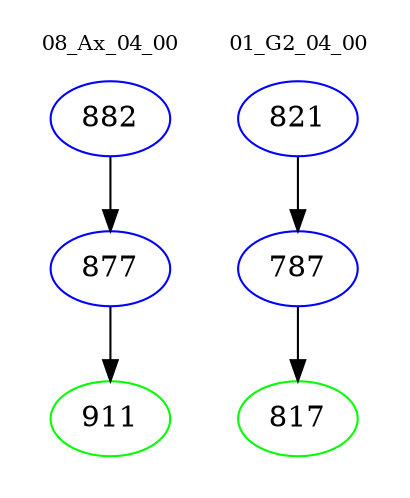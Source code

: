 digraph{
subgraph cluster_0 {
color = white
label = "08_Ax_04_00";
fontsize=10;
T0_882 [label="882", color="blue"]
T0_882 -> T0_877 [color="black"]
T0_877 [label="877", color="blue"]
T0_877 -> T0_911 [color="black"]
T0_911 [label="911", color="green"]
}
subgraph cluster_1 {
color = white
label = "01_G2_04_00";
fontsize=10;
T1_821 [label="821", color="blue"]
T1_821 -> T1_787 [color="black"]
T1_787 [label="787", color="blue"]
T1_787 -> T1_817 [color="black"]
T1_817 [label="817", color="green"]
}
}
